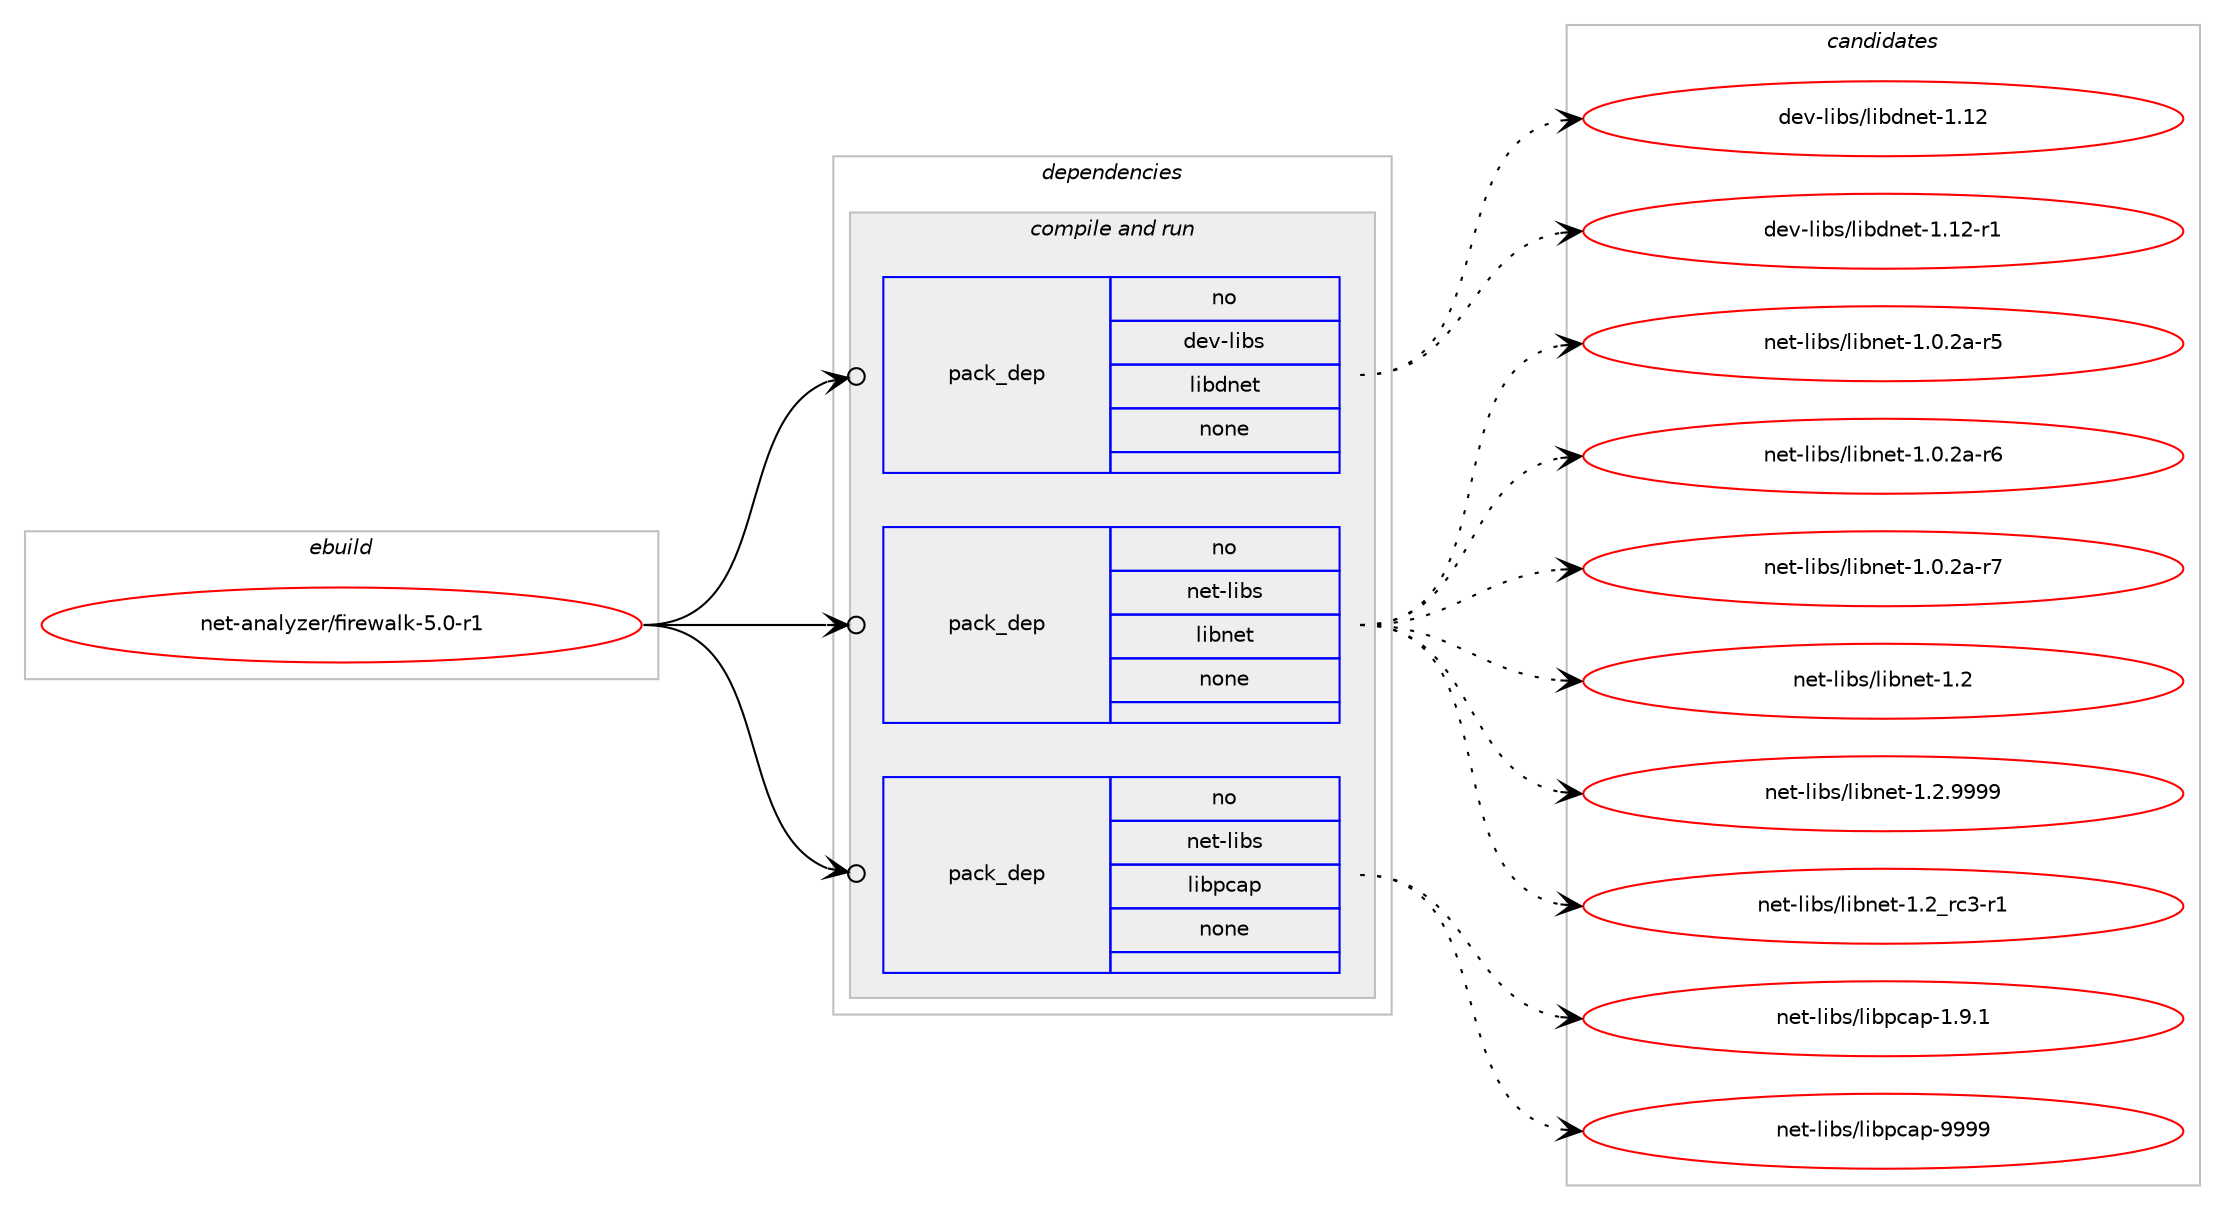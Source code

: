 digraph prolog {

# *************
# Graph options
# *************

newrank=true;
concentrate=true;
compound=true;
graph [rankdir=LR,fontname=Helvetica,fontsize=10,ranksep=1.5];#, ranksep=2.5, nodesep=0.2];
edge  [arrowhead=vee];
node  [fontname=Helvetica,fontsize=10];

# **********
# The ebuild
# **********

subgraph cluster_leftcol {
color=gray;
rank=same;
label=<<i>ebuild</i>>;
id [label="net-analyzer/firewalk-5.0-r1", color=red, width=4, href="../net-analyzer/firewalk-5.0-r1.svg"];
}

# ****************
# The dependencies
# ****************

subgraph cluster_midcol {
color=gray;
label=<<i>dependencies</i>>;
subgraph cluster_compile {
fillcolor="#eeeeee";
style=filled;
label=<<i>compile</i>>;
}
subgraph cluster_compileandrun {
fillcolor="#eeeeee";
style=filled;
label=<<i>compile and run</i>>;
subgraph pack600420 {
dependency812226 [label=<<TABLE BORDER="0" CELLBORDER="1" CELLSPACING="0" CELLPADDING="4" WIDTH="220"><TR><TD ROWSPAN="6" CELLPADDING="30">pack_dep</TD></TR><TR><TD WIDTH="110">no</TD></TR><TR><TD>dev-libs</TD></TR><TR><TD>libdnet</TD></TR><TR><TD>none</TD></TR><TR><TD></TD></TR></TABLE>>, shape=none, color=blue];
}
id:e -> dependency812226:w [weight=20,style="solid",arrowhead="odotvee"];
subgraph pack600421 {
dependency812227 [label=<<TABLE BORDER="0" CELLBORDER="1" CELLSPACING="0" CELLPADDING="4" WIDTH="220"><TR><TD ROWSPAN="6" CELLPADDING="30">pack_dep</TD></TR><TR><TD WIDTH="110">no</TD></TR><TR><TD>net-libs</TD></TR><TR><TD>libnet</TD></TR><TR><TD>none</TD></TR><TR><TD></TD></TR></TABLE>>, shape=none, color=blue];
}
id:e -> dependency812227:w [weight=20,style="solid",arrowhead="odotvee"];
subgraph pack600422 {
dependency812228 [label=<<TABLE BORDER="0" CELLBORDER="1" CELLSPACING="0" CELLPADDING="4" WIDTH="220"><TR><TD ROWSPAN="6" CELLPADDING="30">pack_dep</TD></TR><TR><TD WIDTH="110">no</TD></TR><TR><TD>net-libs</TD></TR><TR><TD>libpcap</TD></TR><TR><TD>none</TD></TR><TR><TD></TD></TR></TABLE>>, shape=none, color=blue];
}
id:e -> dependency812228:w [weight=20,style="solid",arrowhead="odotvee"];
}
subgraph cluster_run {
fillcolor="#eeeeee";
style=filled;
label=<<i>run</i>>;
}
}

# **************
# The candidates
# **************

subgraph cluster_choices {
rank=same;
color=gray;
label=<<i>candidates</i>>;

subgraph choice600420 {
color=black;
nodesep=1;
choice100101118451081059811547108105981001101011164549464950 [label="dev-libs/libdnet-1.12", color=red, width=4,href="../dev-libs/libdnet-1.12.svg"];
choice1001011184510810598115471081059810011010111645494649504511449 [label="dev-libs/libdnet-1.12-r1", color=red, width=4,href="../dev-libs/libdnet-1.12-r1.svg"];
dependency812226:e -> choice100101118451081059811547108105981001101011164549464950:w [style=dotted,weight="100"];
dependency812226:e -> choice1001011184510810598115471081059810011010111645494649504511449:w [style=dotted,weight="100"];
}
subgraph choice600421 {
color=black;
nodesep=1;
choice11010111645108105981154710810598110101116454946484650974511453 [label="net-libs/libnet-1.0.2a-r5", color=red, width=4,href="../net-libs/libnet-1.0.2a-r5.svg"];
choice11010111645108105981154710810598110101116454946484650974511454 [label="net-libs/libnet-1.0.2a-r6", color=red, width=4,href="../net-libs/libnet-1.0.2a-r6.svg"];
choice11010111645108105981154710810598110101116454946484650974511455 [label="net-libs/libnet-1.0.2a-r7", color=red, width=4,href="../net-libs/libnet-1.0.2a-r7.svg"];
choice1101011164510810598115471081059811010111645494650 [label="net-libs/libnet-1.2", color=red, width=4,href="../net-libs/libnet-1.2.svg"];
choice11010111645108105981154710810598110101116454946504657575757 [label="net-libs/libnet-1.2.9999", color=red, width=4,href="../net-libs/libnet-1.2.9999.svg"];
choice11010111645108105981154710810598110101116454946509511499514511449 [label="net-libs/libnet-1.2_rc3-r1", color=red, width=4,href="../net-libs/libnet-1.2_rc3-r1.svg"];
dependency812227:e -> choice11010111645108105981154710810598110101116454946484650974511453:w [style=dotted,weight="100"];
dependency812227:e -> choice11010111645108105981154710810598110101116454946484650974511454:w [style=dotted,weight="100"];
dependency812227:e -> choice11010111645108105981154710810598110101116454946484650974511455:w [style=dotted,weight="100"];
dependency812227:e -> choice1101011164510810598115471081059811010111645494650:w [style=dotted,weight="100"];
dependency812227:e -> choice11010111645108105981154710810598110101116454946504657575757:w [style=dotted,weight="100"];
dependency812227:e -> choice11010111645108105981154710810598110101116454946509511499514511449:w [style=dotted,weight="100"];
}
subgraph choice600422 {
color=black;
nodesep=1;
choice110101116451081059811547108105981129997112454946574649 [label="net-libs/libpcap-1.9.1", color=red, width=4,href="../net-libs/libpcap-1.9.1.svg"];
choice1101011164510810598115471081059811299971124557575757 [label="net-libs/libpcap-9999", color=red, width=4,href="../net-libs/libpcap-9999.svg"];
dependency812228:e -> choice110101116451081059811547108105981129997112454946574649:w [style=dotted,weight="100"];
dependency812228:e -> choice1101011164510810598115471081059811299971124557575757:w [style=dotted,weight="100"];
}
}

}
